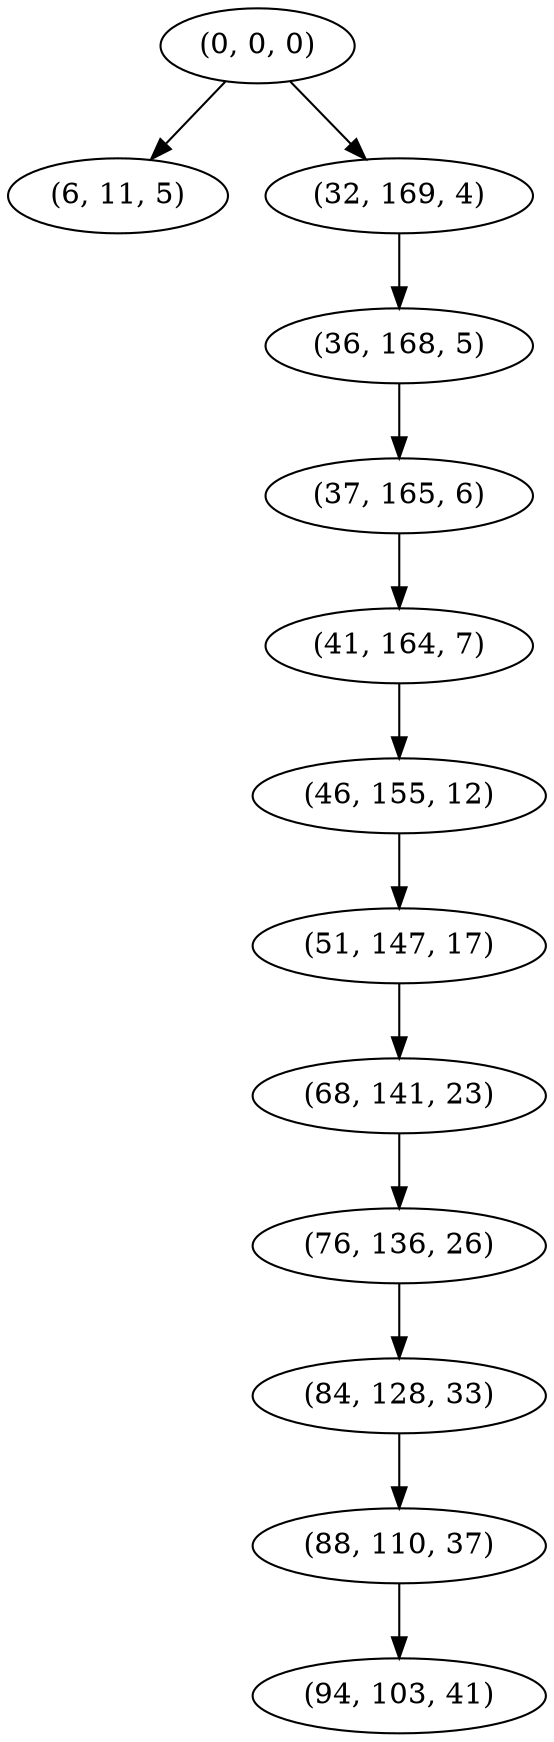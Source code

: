 digraph tree {
    "(0, 0, 0)";
    "(6, 11, 5)";
    "(32, 169, 4)";
    "(36, 168, 5)";
    "(37, 165, 6)";
    "(41, 164, 7)";
    "(46, 155, 12)";
    "(51, 147, 17)";
    "(68, 141, 23)";
    "(76, 136, 26)";
    "(84, 128, 33)";
    "(88, 110, 37)";
    "(94, 103, 41)";
    "(0, 0, 0)" -> "(6, 11, 5)";
    "(0, 0, 0)" -> "(32, 169, 4)";
    "(32, 169, 4)" -> "(36, 168, 5)";
    "(36, 168, 5)" -> "(37, 165, 6)";
    "(37, 165, 6)" -> "(41, 164, 7)";
    "(41, 164, 7)" -> "(46, 155, 12)";
    "(46, 155, 12)" -> "(51, 147, 17)";
    "(51, 147, 17)" -> "(68, 141, 23)";
    "(68, 141, 23)" -> "(76, 136, 26)";
    "(76, 136, 26)" -> "(84, 128, 33)";
    "(84, 128, 33)" -> "(88, 110, 37)";
    "(88, 110, 37)" -> "(94, 103, 41)";
}
